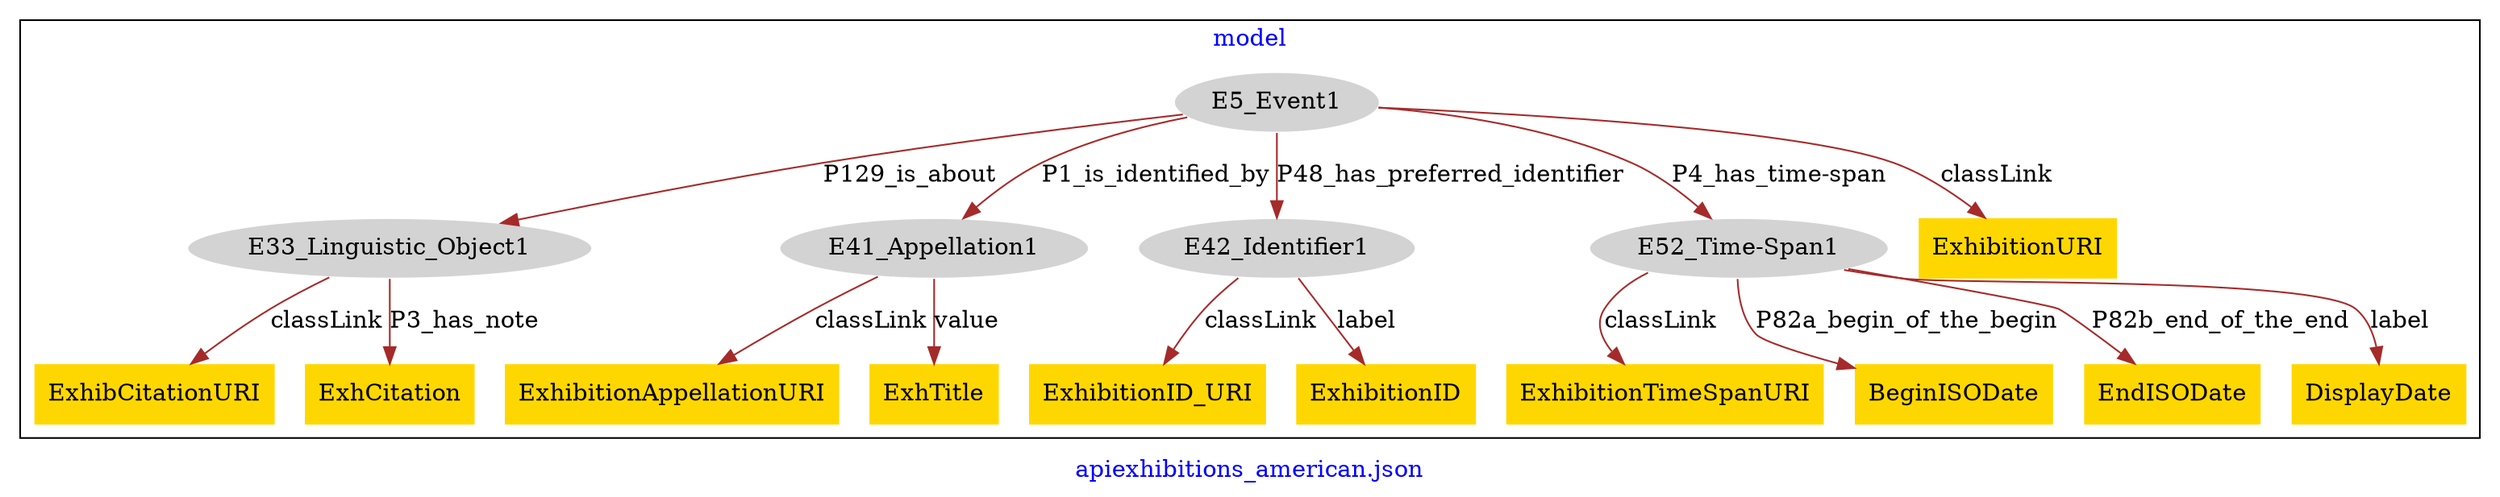 digraph n0 {
fontcolor="blue"
remincross="true"
label="apiexhibitions_american.json"
subgraph cluster {
label="model"
n2[style="filled",color="white",fillcolor="lightgray",label="E33_Linguistic_Object1"];
n3[shape="plaintext",style="filled",fillcolor="gold",label="ExhibCitationURI"];
n4[shape="plaintext",style="filled",fillcolor="gold",label="ExhCitation"];
n5[style="filled",color="white",fillcolor="lightgray",label="E41_Appellation1"];
n6[shape="plaintext",style="filled",fillcolor="gold",label="ExhibitionAppellationURI"];
n7[shape="plaintext",style="filled",fillcolor="gold",label="ExhTitle"];
n8[style="filled",color="white",fillcolor="lightgray",label="E42_Identifier1"];
n9[shape="plaintext",style="filled",fillcolor="gold",label="ExhibitionID_URI"];
n10[shape="plaintext",style="filled",fillcolor="gold",label="ExhibitionID"];
n11[style="filled",color="white",fillcolor="lightgray",label="E52_Time-Span1"];
n12[shape="plaintext",style="filled",fillcolor="gold",label="ExhibitionTimeSpanURI"];
n13[shape="plaintext",style="filled",fillcolor="gold",label="BeginISODate"];
n14[shape="plaintext",style="filled",fillcolor="gold",label="EndISODate"];
n15[shape="plaintext",style="filled",fillcolor="gold",label="DisplayDate"];
n16[style="filled",color="white",fillcolor="lightgray",label="E5_Event1"];
n17[shape="plaintext",style="filled",fillcolor="gold",label="ExhibitionURI"];
}
n2 -> n3[color="brown",fontcolor="black",label="classLink"]
n2 -> n4[color="brown",fontcolor="black",label="P3_has_note"]
n5 -> n6[color="brown",fontcolor="black",label="classLink"]
n5 -> n7[color="brown",fontcolor="black",label="value"]
n8 -> n9[color="brown",fontcolor="black",label="classLink"]
n8 -> n10[color="brown",fontcolor="black",label="label"]
n11 -> n12[color="brown",fontcolor="black",label="classLink"]
n11 -> n13[color="brown",fontcolor="black",label="P82a_begin_of_the_begin"]
n11 -> n14[color="brown",fontcolor="black",label="P82b_end_of_the_end"]
n11 -> n15[color="brown",fontcolor="black",label="label"]
n16 -> n17[color="brown",fontcolor="black",label="classLink"]
n16 -> n2[color="brown",fontcolor="black",label="P129_is_about"]
n16 -> n5[color="brown",fontcolor="black",label="P1_is_identified_by"]
n16 -> n8[color="brown",fontcolor="black",label="P48_has_preferred_identifier"]
n16 -> n11[color="brown",fontcolor="black",label="P4_has_time-span"]
}
